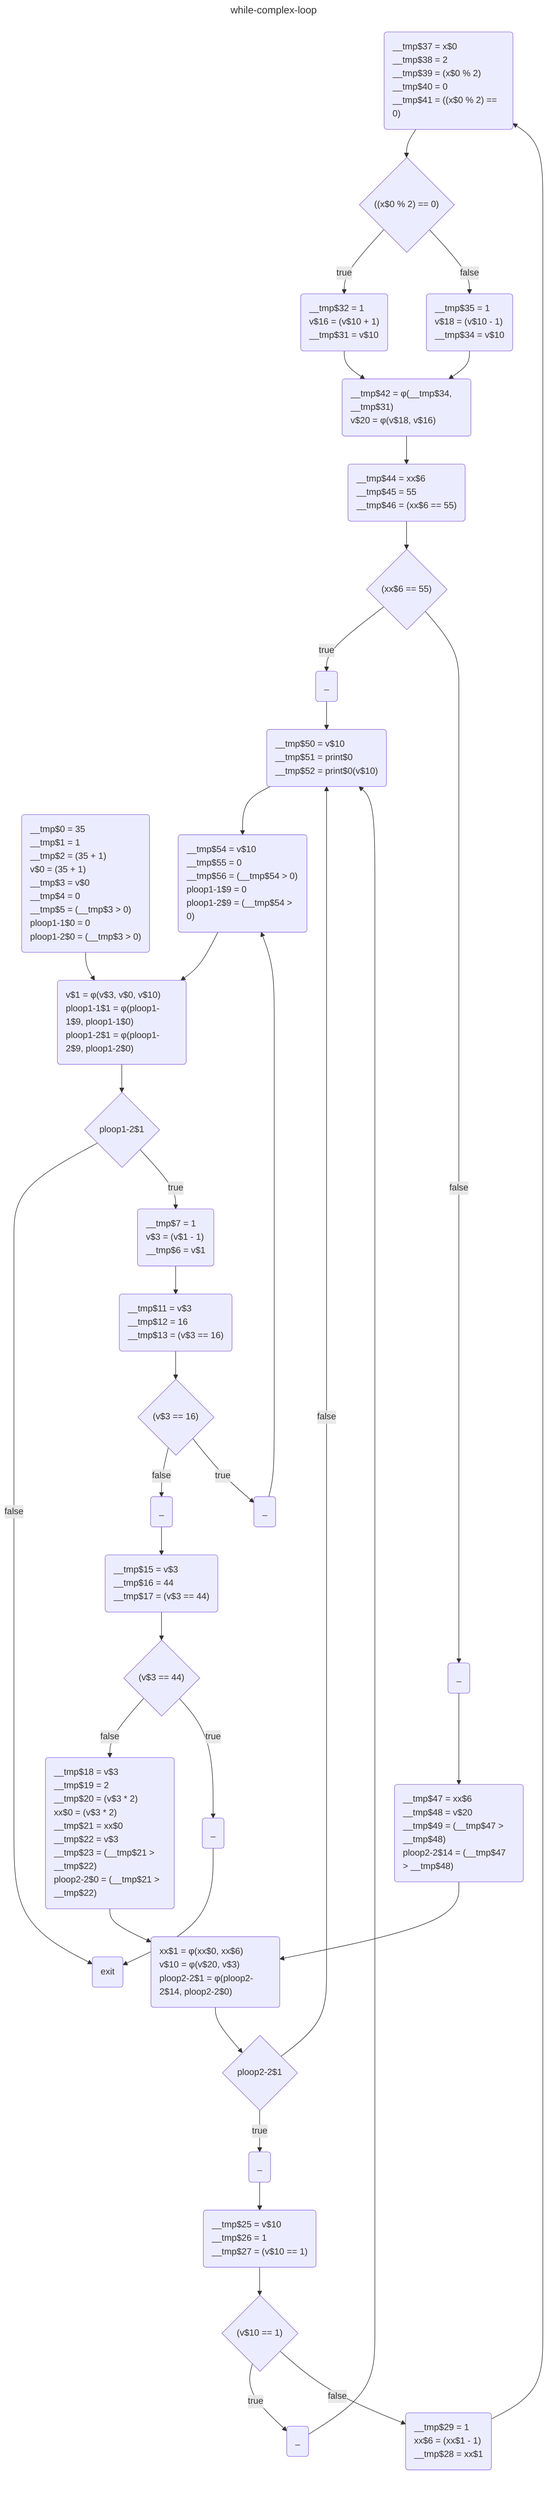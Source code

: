 ---
title: while-complex-loop
---
flowchart TD
	if_cond$118("__tmp$37 = x$0<br>__tmp$38 = 2<br>__tmp$39 = (x$0 % 2)<br>__tmp$40 = 0<br>__tmp$41 = ((x$0 % 2) == 0)"):::defstyle
	entry$96("__tmp$0 = 35<br>__tmp$1 = 1<br>__tmp$2 = (35 + 1)<br>v$0 = (35 + 1)<br>__tmp$3 = v$0<br>__tmp$4 = 0<br>__tmp$5 = (__tmp$3 > 0)<br>ploop1-1$0 = 0<br>ploop1-2$0 = (__tmp$3 > 0)"):::defstyle
	if_cond$100("__tmp$11 = v$3<br>__tmp$12 = 16<br>__tmp$13 = (v$3 == 16)"):::defstyle
	cond$119{"((x$0 % 2) == 0)"}:::defstyle
	null$103("__tmp$54 = v$10<br>__tmp$55 = 0<br>__tmp$56 = (__tmp$54 > 0)<br>ploop1-1$9 = 0<br>ploop1-2$9 = (__tmp$54 > 0)"):::defstyle
	if_merged$125("_"):::defstyle
	if_true$120("__tmp$32 = 1<br>v$16 = (v$10 + 1)<br>__tmp$31 = v$10"):::defstyle
	cond$114{"(v$10 == 1)"}:::defstyle
	cond$101{"(v$3 == 16)"}:::defstyle
	while_start$110("xx$1 = φ(xx$0, xx$6)<br>v$10 = φ(v$20, v$3)<br>ploop2-2$1 = φ(ploop2-2$14, ploop2-2$0)"):::defstyle
	cond$98{"ploop1-2$1"}:::defstyle
	if_true$115("_"):::defstyle
	cond$111{"ploop2-2$1"}:::defstyle
	if_true$107("_"):::defstyle
	cond$123{"(xx$6 == 55)"}:::defstyle
	if_cond$122("__tmp$44 = xx$6<br>__tmp$45 = 55<br>__tmp$46 = (xx$6 == 55)"):::defstyle
	if_merged$117("__tmp$29 = 1<br>xx$6 = (xx$1 - 1)<br>__tmp$28 = xx$1"):::defstyle
	if_merged$109("__tmp$18 = v$3<br>__tmp$19 = 2<br>__tmp$20 = (v$3 * 2)<br>xx$0 = (v$3 * 2)<br>__tmp$21 = xx$0<br>__tmp$22 = v$3<br>__tmp$23 = (__tmp$21 > __tmp$22)<br>ploop2-2$0 = (__tmp$21 > __tmp$22)"):::defstyle
	if_cond$105("__tmp$15 = v$3<br>__tmp$16 = 44<br>__tmp$17 = (v$3 == 44)"):::defstyle
	if_false$127("__tmp$35 = 1<br>v$18 = (v$10 - 1)<br>__tmp$34 = v$10"):::defstyle
	if_merged$121("__tmp$42 = φ(__tmp$34, __tmp$31)<br>v$20 = φ(v$18, v$16)"):::defstyle
	if_true$102("_"):::defstyle
	if_true$124("_"):::defstyle
	if_merged$104("_"):::defstyle
	if_cond$113("__tmp$25 = v$10<br>__tmp$26 = 1<br>__tmp$27 = (v$10 == 1)"):::defstyle
	cond$106{"(v$3 == 44)"}:::defstyle
	while_body$112("_"):::defstyle
	while_start$97("v$1 = φ(v$3, v$0, v$10)<br>ploop1-1$1 = φ(ploop1-1$9, ploop1-1$0)<br>ploop1-2$1 = φ(ploop1-2$9, ploop1-2$0)"):::defstyle
	while_exit$116("__tmp$50 = v$10<br>__tmp$51 = print$0<br>__tmp$52 = print$0(v$10)"):::defstyle
	null$126("__tmp$47 = xx$6<br>__tmp$48 = v$20<br>__tmp$49 = (__tmp$47 > __tmp$48)<br>ploop2-2$14 = (__tmp$47 > __tmp$48)"):::defstyle
	while_body$99("__tmp$7 = 1<br>v$3 = (v$1 - 1)<br>__tmp$6 = v$1"):::defstyle
	while_exit$108("exit"):::defstyle
	if_false$127 -->  if_merged$121
	null$103 -->  while_start$97
	if_merged$117 -->  if_cond$118
	entry$96 -->  while_start$97
	cond$123 --> |"true"| if_true$124
	cond$106 --> |"false"| if_merged$109
	if_true$107 -->  while_exit$108
	cond$119 --> |"true"| if_true$120
	while_exit$116 -->  null$103
	if_true$124 -->  while_exit$116
	if_merged$125 -->  null$126
	if_true$120 -->  if_merged$121
	if_cond$100 -->  cond$101
	if_merged$109 -->  while_start$110
	if_merged$121 -->  if_cond$122
	if_merged$104 -->  if_cond$105
	if_cond$105 -->  cond$106
	if_cond$118 -->  cond$119
	cond$123 --> |"false"| if_merged$125
	cond$111 --> |"false"| while_exit$116
	while_body$112 -->  if_cond$113
	if_cond$113 -->  cond$114
	null$126 -->  while_start$110
	cond$111 --> |"true"| while_body$112
	while_body$99 -->  if_cond$100
	cond$98 --> |"false"| while_exit$108
	cond$114 --> |"true"| if_true$115
	cond$114 --> |"false"| if_merged$117
	while_start$110 -->  cond$111
	cond$106 --> |"true"| if_true$107
	cond$98 --> |"true"| while_body$99
	cond$119 --> |"false"| if_false$127
	if_cond$122 -->  cond$123
	cond$101 --> |"false"| if_merged$104
	while_start$97 -->  cond$98
	if_true$115 -->  while_exit$116
	if_true$102 -->  null$103
	cond$101 --> |"true"| if_true$102
classDef defstyle text-align: left;
